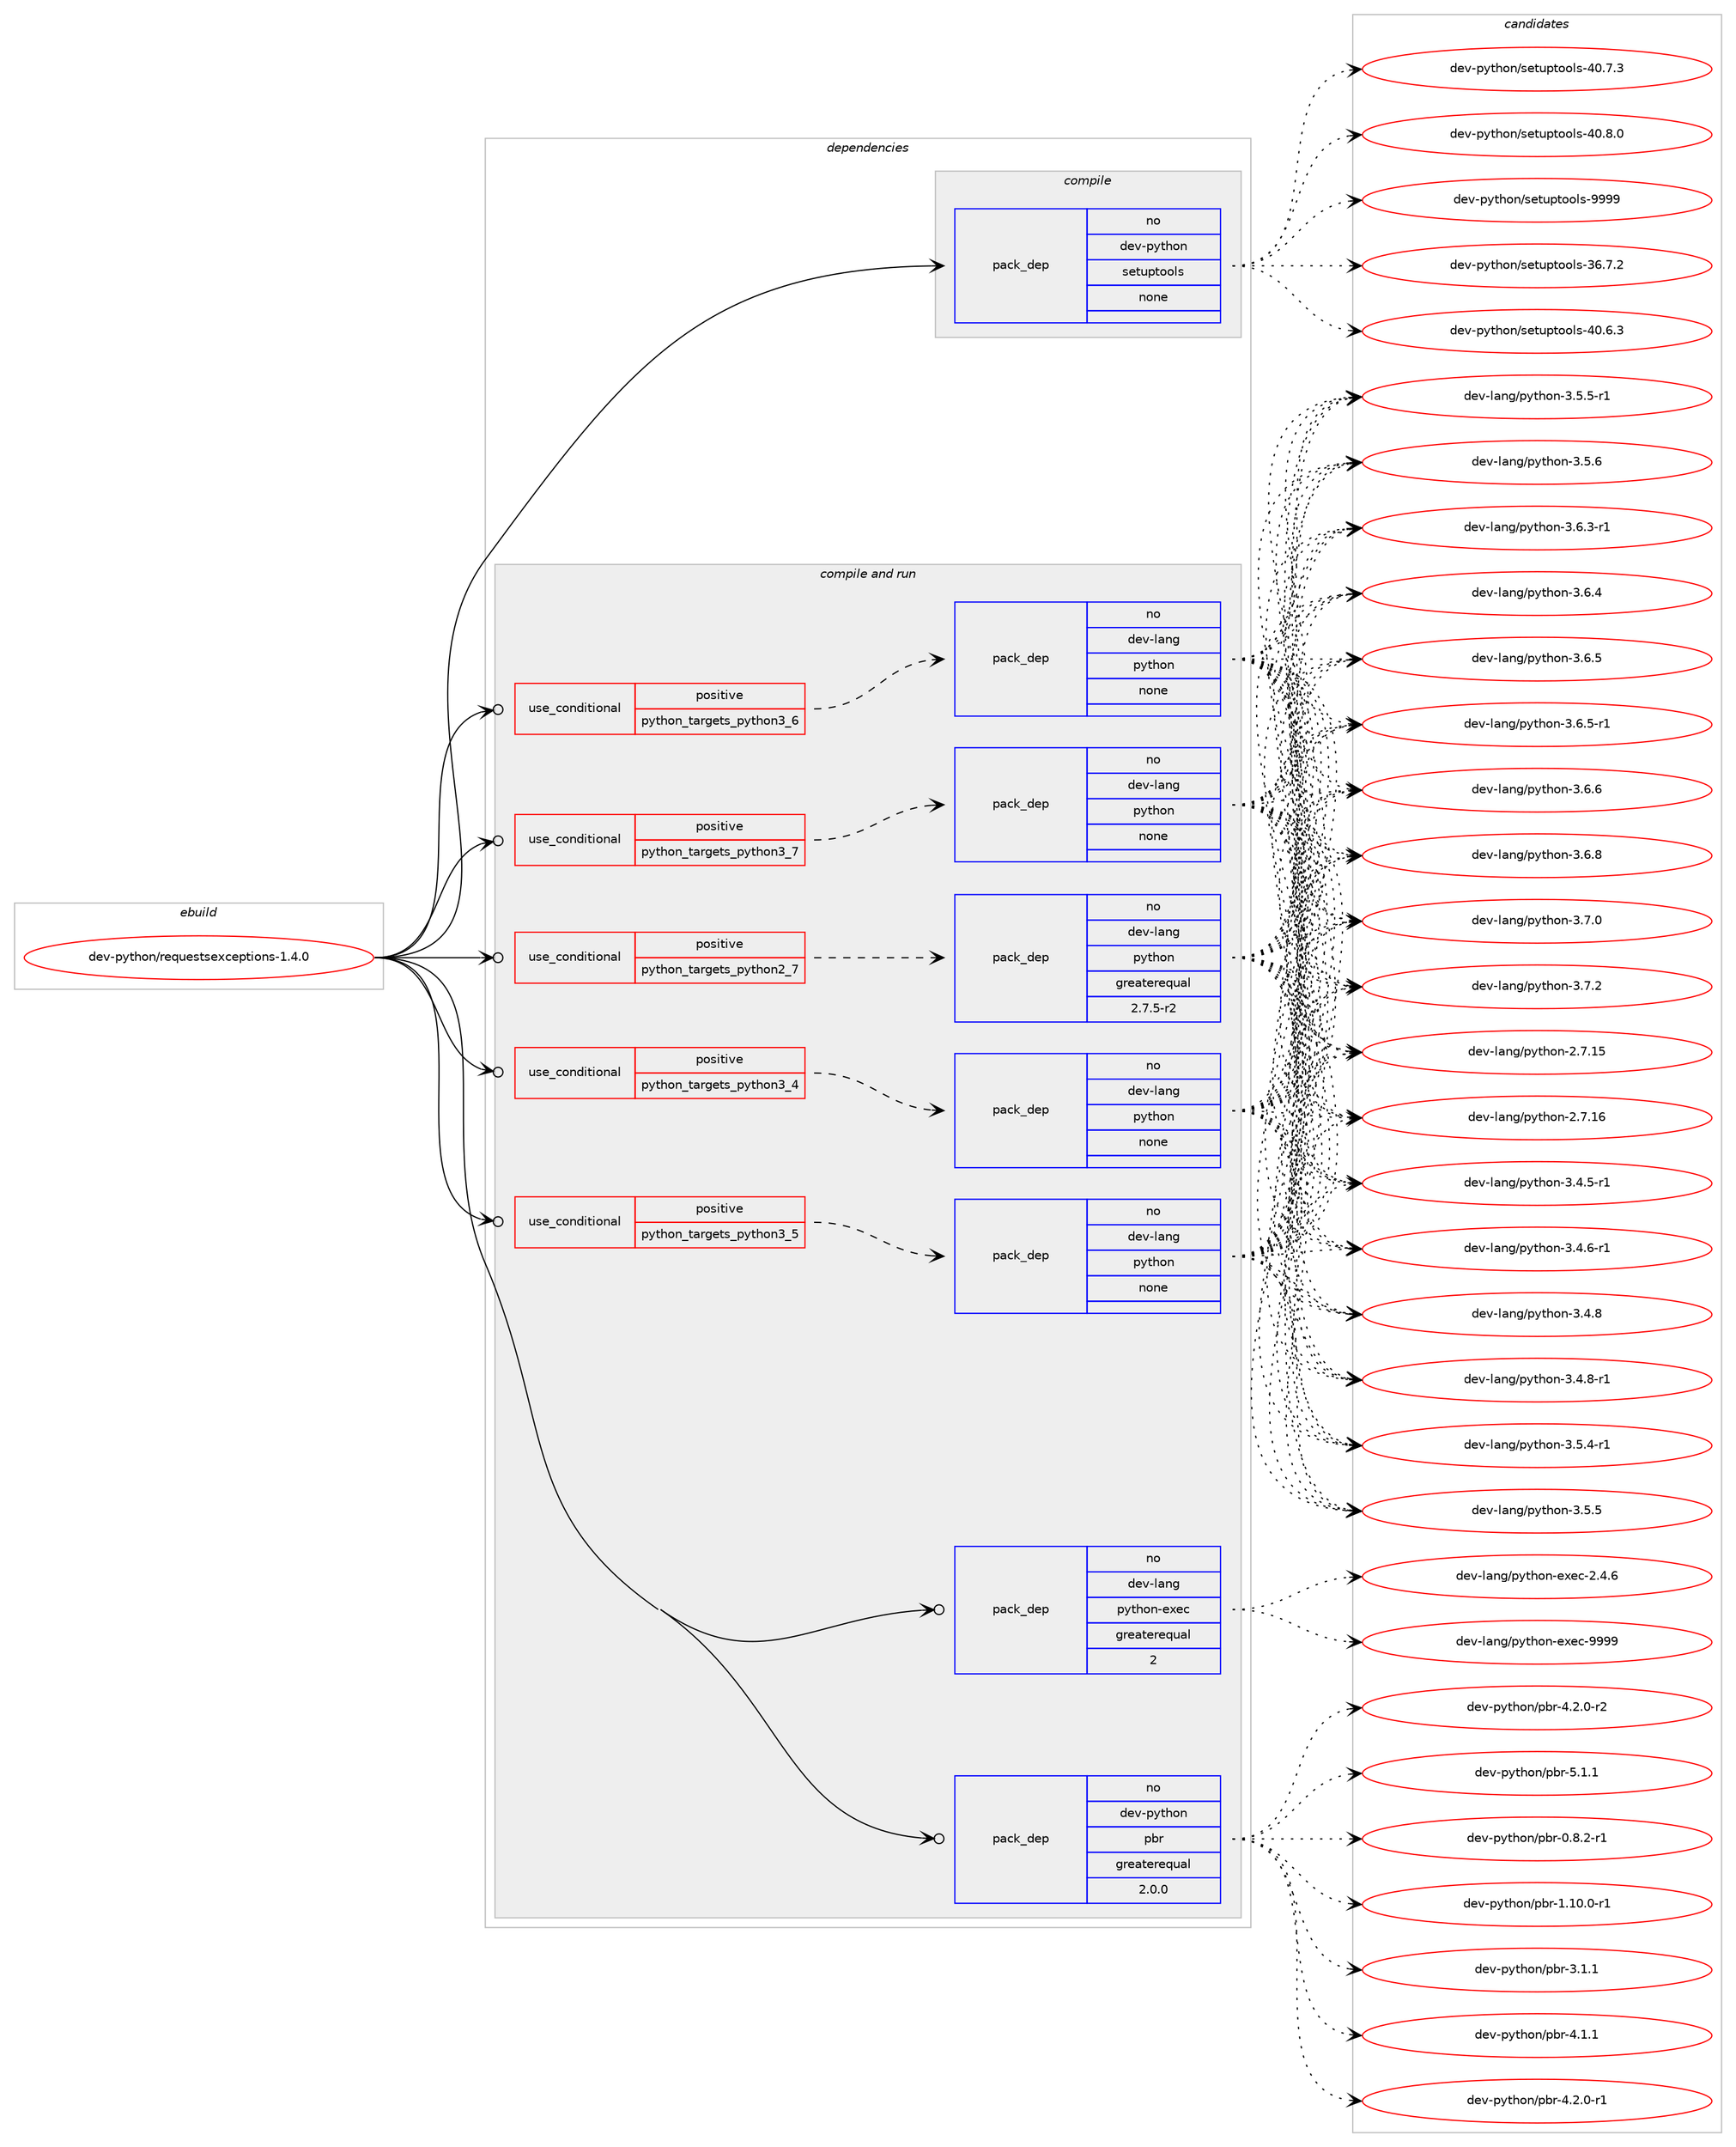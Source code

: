 digraph prolog {

# *************
# Graph options
# *************

newrank=true;
concentrate=true;
compound=true;
graph [rankdir=LR,fontname=Helvetica,fontsize=10,ranksep=1.5];#, ranksep=2.5, nodesep=0.2];
edge  [arrowhead=vee];
node  [fontname=Helvetica,fontsize=10];

# **********
# The ebuild
# **********

subgraph cluster_leftcol {
color=gray;
rank=same;
label=<<i>ebuild</i>>;
id [label="dev-python/requestsexceptions-1.4.0", color=red, width=4, href="../dev-python/requestsexceptions-1.4.0.svg"];
}

# ****************
# The dependencies
# ****************

subgraph cluster_midcol {
color=gray;
label=<<i>dependencies</i>>;
subgraph cluster_compile {
fillcolor="#eeeeee";
style=filled;
label=<<i>compile</i>>;
subgraph pack1031914 {
dependency1439135 [label=<<TABLE BORDER="0" CELLBORDER="1" CELLSPACING="0" CELLPADDING="4" WIDTH="220"><TR><TD ROWSPAN="6" CELLPADDING="30">pack_dep</TD></TR><TR><TD WIDTH="110">no</TD></TR><TR><TD>dev-python</TD></TR><TR><TD>setuptools</TD></TR><TR><TD>none</TD></TR><TR><TD></TD></TR></TABLE>>, shape=none, color=blue];
}
id:e -> dependency1439135:w [weight=20,style="solid",arrowhead="vee"];
}
subgraph cluster_compileandrun {
fillcolor="#eeeeee";
style=filled;
label=<<i>compile and run</i>>;
subgraph cond383859 {
dependency1439136 [label=<<TABLE BORDER="0" CELLBORDER="1" CELLSPACING="0" CELLPADDING="4"><TR><TD ROWSPAN="3" CELLPADDING="10">use_conditional</TD></TR><TR><TD>positive</TD></TR><TR><TD>python_targets_python2_7</TD></TR></TABLE>>, shape=none, color=red];
subgraph pack1031915 {
dependency1439137 [label=<<TABLE BORDER="0" CELLBORDER="1" CELLSPACING="0" CELLPADDING="4" WIDTH="220"><TR><TD ROWSPAN="6" CELLPADDING="30">pack_dep</TD></TR><TR><TD WIDTH="110">no</TD></TR><TR><TD>dev-lang</TD></TR><TR><TD>python</TD></TR><TR><TD>greaterequal</TD></TR><TR><TD>2.7.5-r2</TD></TR></TABLE>>, shape=none, color=blue];
}
dependency1439136:e -> dependency1439137:w [weight=20,style="dashed",arrowhead="vee"];
}
id:e -> dependency1439136:w [weight=20,style="solid",arrowhead="odotvee"];
subgraph cond383860 {
dependency1439138 [label=<<TABLE BORDER="0" CELLBORDER="1" CELLSPACING="0" CELLPADDING="4"><TR><TD ROWSPAN="3" CELLPADDING="10">use_conditional</TD></TR><TR><TD>positive</TD></TR><TR><TD>python_targets_python3_4</TD></TR></TABLE>>, shape=none, color=red];
subgraph pack1031916 {
dependency1439139 [label=<<TABLE BORDER="0" CELLBORDER="1" CELLSPACING="0" CELLPADDING="4" WIDTH="220"><TR><TD ROWSPAN="6" CELLPADDING="30">pack_dep</TD></TR><TR><TD WIDTH="110">no</TD></TR><TR><TD>dev-lang</TD></TR><TR><TD>python</TD></TR><TR><TD>none</TD></TR><TR><TD></TD></TR></TABLE>>, shape=none, color=blue];
}
dependency1439138:e -> dependency1439139:w [weight=20,style="dashed",arrowhead="vee"];
}
id:e -> dependency1439138:w [weight=20,style="solid",arrowhead="odotvee"];
subgraph cond383861 {
dependency1439140 [label=<<TABLE BORDER="0" CELLBORDER="1" CELLSPACING="0" CELLPADDING="4"><TR><TD ROWSPAN="3" CELLPADDING="10">use_conditional</TD></TR><TR><TD>positive</TD></TR><TR><TD>python_targets_python3_5</TD></TR></TABLE>>, shape=none, color=red];
subgraph pack1031917 {
dependency1439141 [label=<<TABLE BORDER="0" CELLBORDER="1" CELLSPACING="0" CELLPADDING="4" WIDTH="220"><TR><TD ROWSPAN="6" CELLPADDING="30">pack_dep</TD></TR><TR><TD WIDTH="110">no</TD></TR><TR><TD>dev-lang</TD></TR><TR><TD>python</TD></TR><TR><TD>none</TD></TR><TR><TD></TD></TR></TABLE>>, shape=none, color=blue];
}
dependency1439140:e -> dependency1439141:w [weight=20,style="dashed",arrowhead="vee"];
}
id:e -> dependency1439140:w [weight=20,style="solid",arrowhead="odotvee"];
subgraph cond383862 {
dependency1439142 [label=<<TABLE BORDER="0" CELLBORDER="1" CELLSPACING="0" CELLPADDING="4"><TR><TD ROWSPAN="3" CELLPADDING="10">use_conditional</TD></TR><TR><TD>positive</TD></TR><TR><TD>python_targets_python3_6</TD></TR></TABLE>>, shape=none, color=red];
subgraph pack1031918 {
dependency1439143 [label=<<TABLE BORDER="0" CELLBORDER="1" CELLSPACING="0" CELLPADDING="4" WIDTH="220"><TR><TD ROWSPAN="6" CELLPADDING="30">pack_dep</TD></TR><TR><TD WIDTH="110">no</TD></TR><TR><TD>dev-lang</TD></TR><TR><TD>python</TD></TR><TR><TD>none</TD></TR><TR><TD></TD></TR></TABLE>>, shape=none, color=blue];
}
dependency1439142:e -> dependency1439143:w [weight=20,style="dashed",arrowhead="vee"];
}
id:e -> dependency1439142:w [weight=20,style="solid",arrowhead="odotvee"];
subgraph cond383863 {
dependency1439144 [label=<<TABLE BORDER="0" CELLBORDER="1" CELLSPACING="0" CELLPADDING="4"><TR><TD ROWSPAN="3" CELLPADDING="10">use_conditional</TD></TR><TR><TD>positive</TD></TR><TR><TD>python_targets_python3_7</TD></TR></TABLE>>, shape=none, color=red];
subgraph pack1031919 {
dependency1439145 [label=<<TABLE BORDER="0" CELLBORDER="1" CELLSPACING="0" CELLPADDING="4" WIDTH="220"><TR><TD ROWSPAN="6" CELLPADDING="30">pack_dep</TD></TR><TR><TD WIDTH="110">no</TD></TR><TR><TD>dev-lang</TD></TR><TR><TD>python</TD></TR><TR><TD>none</TD></TR><TR><TD></TD></TR></TABLE>>, shape=none, color=blue];
}
dependency1439144:e -> dependency1439145:w [weight=20,style="dashed",arrowhead="vee"];
}
id:e -> dependency1439144:w [weight=20,style="solid",arrowhead="odotvee"];
subgraph pack1031920 {
dependency1439146 [label=<<TABLE BORDER="0" CELLBORDER="1" CELLSPACING="0" CELLPADDING="4" WIDTH="220"><TR><TD ROWSPAN="6" CELLPADDING="30">pack_dep</TD></TR><TR><TD WIDTH="110">no</TD></TR><TR><TD>dev-lang</TD></TR><TR><TD>python-exec</TD></TR><TR><TD>greaterequal</TD></TR><TR><TD>2</TD></TR></TABLE>>, shape=none, color=blue];
}
id:e -> dependency1439146:w [weight=20,style="solid",arrowhead="odotvee"];
subgraph pack1031921 {
dependency1439147 [label=<<TABLE BORDER="0" CELLBORDER="1" CELLSPACING="0" CELLPADDING="4" WIDTH="220"><TR><TD ROWSPAN="6" CELLPADDING="30">pack_dep</TD></TR><TR><TD WIDTH="110">no</TD></TR><TR><TD>dev-python</TD></TR><TR><TD>pbr</TD></TR><TR><TD>greaterequal</TD></TR><TR><TD>2.0.0</TD></TR></TABLE>>, shape=none, color=blue];
}
id:e -> dependency1439147:w [weight=20,style="solid",arrowhead="odotvee"];
}
subgraph cluster_run {
fillcolor="#eeeeee";
style=filled;
label=<<i>run</i>>;
}
}

# **************
# The candidates
# **************

subgraph cluster_choices {
rank=same;
color=gray;
label=<<i>candidates</i>>;

subgraph choice1031914 {
color=black;
nodesep=1;
choice100101118451121211161041111104711510111611711211611111110811545515446554650 [label="dev-python/setuptools-36.7.2", color=red, width=4,href="../dev-python/setuptools-36.7.2.svg"];
choice100101118451121211161041111104711510111611711211611111110811545524846544651 [label="dev-python/setuptools-40.6.3", color=red, width=4,href="../dev-python/setuptools-40.6.3.svg"];
choice100101118451121211161041111104711510111611711211611111110811545524846554651 [label="dev-python/setuptools-40.7.3", color=red, width=4,href="../dev-python/setuptools-40.7.3.svg"];
choice100101118451121211161041111104711510111611711211611111110811545524846564648 [label="dev-python/setuptools-40.8.0", color=red, width=4,href="../dev-python/setuptools-40.8.0.svg"];
choice10010111845112121116104111110471151011161171121161111111081154557575757 [label="dev-python/setuptools-9999", color=red, width=4,href="../dev-python/setuptools-9999.svg"];
dependency1439135:e -> choice100101118451121211161041111104711510111611711211611111110811545515446554650:w [style=dotted,weight="100"];
dependency1439135:e -> choice100101118451121211161041111104711510111611711211611111110811545524846544651:w [style=dotted,weight="100"];
dependency1439135:e -> choice100101118451121211161041111104711510111611711211611111110811545524846554651:w [style=dotted,weight="100"];
dependency1439135:e -> choice100101118451121211161041111104711510111611711211611111110811545524846564648:w [style=dotted,weight="100"];
dependency1439135:e -> choice10010111845112121116104111110471151011161171121161111111081154557575757:w [style=dotted,weight="100"];
}
subgraph choice1031915 {
color=black;
nodesep=1;
choice10010111845108971101034711212111610411111045504655464953 [label="dev-lang/python-2.7.15", color=red, width=4,href="../dev-lang/python-2.7.15.svg"];
choice10010111845108971101034711212111610411111045504655464954 [label="dev-lang/python-2.7.16", color=red, width=4,href="../dev-lang/python-2.7.16.svg"];
choice1001011184510897110103471121211161041111104551465246534511449 [label="dev-lang/python-3.4.5-r1", color=red, width=4,href="../dev-lang/python-3.4.5-r1.svg"];
choice1001011184510897110103471121211161041111104551465246544511449 [label="dev-lang/python-3.4.6-r1", color=red, width=4,href="../dev-lang/python-3.4.6-r1.svg"];
choice100101118451089711010347112121116104111110455146524656 [label="dev-lang/python-3.4.8", color=red, width=4,href="../dev-lang/python-3.4.8.svg"];
choice1001011184510897110103471121211161041111104551465246564511449 [label="dev-lang/python-3.4.8-r1", color=red, width=4,href="../dev-lang/python-3.4.8-r1.svg"];
choice1001011184510897110103471121211161041111104551465346524511449 [label="dev-lang/python-3.5.4-r1", color=red, width=4,href="../dev-lang/python-3.5.4-r1.svg"];
choice100101118451089711010347112121116104111110455146534653 [label="dev-lang/python-3.5.5", color=red, width=4,href="../dev-lang/python-3.5.5.svg"];
choice1001011184510897110103471121211161041111104551465346534511449 [label="dev-lang/python-3.5.5-r1", color=red, width=4,href="../dev-lang/python-3.5.5-r1.svg"];
choice100101118451089711010347112121116104111110455146534654 [label="dev-lang/python-3.5.6", color=red, width=4,href="../dev-lang/python-3.5.6.svg"];
choice1001011184510897110103471121211161041111104551465446514511449 [label="dev-lang/python-3.6.3-r1", color=red, width=4,href="../dev-lang/python-3.6.3-r1.svg"];
choice100101118451089711010347112121116104111110455146544652 [label="dev-lang/python-3.6.4", color=red, width=4,href="../dev-lang/python-3.6.4.svg"];
choice100101118451089711010347112121116104111110455146544653 [label="dev-lang/python-3.6.5", color=red, width=4,href="../dev-lang/python-3.6.5.svg"];
choice1001011184510897110103471121211161041111104551465446534511449 [label="dev-lang/python-3.6.5-r1", color=red, width=4,href="../dev-lang/python-3.6.5-r1.svg"];
choice100101118451089711010347112121116104111110455146544654 [label="dev-lang/python-3.6.6", color=red, width=4,href="../dev-lang/python-3.6.6.svg"];
choice100101118451089711010347112121116104111110455146544656 [label="dev-lang/python-3.6.8", color=red, width=4,href="../dev-lang/python-3.6.8.svg"];
choice100101118451089711010347112121116104111110455146554648 [label="dev-lang/python-3.7.0", color=red, width=4,href="../dev-lang/python-3.7.0.svg"];
choice100101118451089711010347112121116104111110455146554650 [label="dev-lang/python-3.7.2", color=red, width=4,href="../dev-lang/python-3.7.2.svg"];
dependency1439137:e -> choice10010111845108971101034711212111610411111045504655464953:w [style=dotted,weight="100"];
dependency1439137:e -> choice10010111845108971101034711212111610411111045504655464954:w [style=dotted,weight="100"];
dependency1439137:e -> choice1001011184510897110103471121211161041111104551465246534511449:w [style=dotted,weight="100"];
dependency1439137:e -> choice1001011184510897110103471121211161041111104551465246544511449:w [style=dotted,weight="100"];
dependency1439137:e -> choice100101118451089711010347112121116104111110455146524656:w [style=dotted,weight="100"];
dependency1439137:e -> choice1001011184510897110103471121211161041111104551465246564511449:w [style=dotted,weight="100"];
dependency1439137:e -> choice1001011184510897110103471121211161041111104551465346524511449:w [style=dotted,weight="100"];
dependency1439137:e -> choice100101118451089711010347112121116104111110455146534653:w [style=dotted,weight="100"];
dependency1439137:e -> choice1001011184510897110103471121211161041111104551465346534511449:w [style=dotted,weight="100"];
dependency1439137:e -> choice100101118451089711010347112121116104111110455146534654:w [style=dotted,weight="100"];
dependency1439137:e -> choice1001011184510897110103471121211161041111104551465446514511449:w [style=dotted,weight="100"];
dependency1439137:e -> choice100101118451089711010347112121116104111110455146544652:w [style=dotted,weight="100"];
dependency1439137:e -> choice100101118451089711010347112121116104111110455146544653:w [style=dotted,weight="100"];
dependency1439137:e -> choice1001011184510897110103471121211161041111104551465446534511449:w [style=dotted,weight="100"];
dependency1439137:e -> choice100101118451089711010347112121116104111110455146544654:w [style=dotted,weight="100"];
dependency1439137:e -> choice100101118451089711010347112121116104111110455146544656:w [style=dotted,weight="100"];
dependency1439137:e -> choice100101118451089711010347112121116104111110455146554648:w [style=dotted,weight="100"];
dependency1439137:e -> choice100101118451089711010347112121116104111110455146554650:w [style=dotted,weight="100"];
}
subgraph choice1031916 {
color=black;
nodesep=1;
choice10010111845108971101034711212111610411111045504655464953 [label="dev-lang/python-2.7.15", color=red, width=4,href="../dev-lang/python-2.7.15.svg"];
choice10010111845108971101034711212111610411111045504655464954 [label="dev-lang/python-2.7.16", color=red, width=4,href="../dev-lang/python-2.7.16.svg"];
choice1001011184510897110103471121211161041111104551465246534511449 [label="dev-lang/python-3.4.5-r1", color=red, width=4,href="../dev-lang/python-3.4.5-r1.svg"];
choice1001011184510897110103471121211161041111104551465246544511449 [label="dev-lang/python-3.4.6-r1", color=red, width=4,href="../dev-lang/python-3.4.6-r1.svg"];
choice100101118451089711010347112121116104111110455146524656 [label="dev-lang/python-3.4.8", color=red, width=4,href="../dev-lang/python-3.4.8.svg"];
choice1001011184510897110103471121211161041111104551465246564511449 [label="dev-lang/python-3.4.8-r1", color=red, width=4,href="../dev-lang/python-3.4.8-r1.svg"];
choice1001011184510897110103471121211161041111104551465346524511449 [label="dev-lang/python-3.5.4-r1", color=red, width=4,href="../dev-lang/python-3.5.4-r1.svg"];
choice100101118451089711010347112121116104111110455146534653 [label="dev-lang/python-3.5.5", color=red, width=4,href="../dev-lang/python-3.5.5.svg"];
choice1001011184510897110103471121211161041111104551465346534511449 [label="dev-lang/python-3.5.5-r1", color=red, width=4,href="../dev-lang/python-3.5.5-r1.svg"];
choice100101118451089711010347112121116104111110455146534654 [label="dev-lang/python-3.5.6", color=red, width=4,href="../dev-lang/python-3.5.6.svg"];
choice1001011184510897110103471121211161041111104551465446514511449 [label="dev-lang/python-3.6.3-r1", color=red, width=4,href="../dev-lang/python-3.6.3-r1.svg"];
choice100101118451089711010347112121116104111110455146544652 [label="dev-lang/python-3.6.4", color=red, width=4,href="../dev-lang/python-3.6.4.svg"];
choice100101118451089711010347112121116104111110455146544653 [label="dev-lang/python-3.6.5", color=red, width=4,href="../dev-lang/python-3.6.5.svg"];
choice1001011184510897110103471121211161041111104551465446534511449 [label="dev-lang/python-3.6.5-r1", color=red, width=4,href="../dev-lang/python-3.6.5-r1.svg"];
choice100101118451089711010347112121116104111110455146544654 [label="dev-lang/python-3.6.6", color=red, width=4,href="../dev-lang/python-3.6.6.svg"];
choice100101118451089711010347112121116104111110455146544656 [label="dev-lang/python-3.6.8", color=red, width=4,href="../dev-lang/python-3.6.8.svg"];
choice100101118451089711010347112121116104111110455146554648 [label="dev-lang/python-3.7.0", color=red, width=4,href="../dev-lang/python-3.7.0.svg"];
choice100101118451089711010347112121116104111110455146554650 [label="dev-lang/python-3.7.2", color=red, width=4,href="../dev-lang/python-3.7.2.svg"];
dependency1439139:e -> choice10010111845108971101034711212111610411111045504655464953:w [style=dotted,weight="100"];
dependency1439139:e -> choice10010111845108971101034711212111610411111045504655464954:w [style=dotted,weight="100"];
dependency1439139:e -> choice1001011184510897110103471121211161041111104551465246534511449:w [style=dotted,weight="100"];
dependency1439139:e -> choice1001011184510897110103471121211161041111104551465246544511449:w [style=dotted,weight="100"];
dependency1439139:e -> choice100101118451089711010347112121116104111110455146524656:w [style=dotted,weight="100"];
dependency1439139:e -> choice1001011184510897110103471121211161041111104551465246564511449:w [style=dotted,weight="100"];
dependency1439139:e -> choice1001011184510897110103471121211161041111104551465346524511449:w [style=dotted,weight="100"];
dependency1439139:e -> choice100101118451089711010347112121116104111110455146534653:w [style=dotted,weight="100"];
dependency1439139:e -> choice1001011184510897110103471121211161041111104551465346534511449:w [style=dotted,weight="100"];
dependency1439139:e -> choice100101118451089711010347112121116104111110455146534654:w [style=dotted,weight="100"];
dependency1439139:e -> choice1001011184510897110103471121211161041111104551465446514511449:w [style=dotted,weight="100"];
dependency1439139:e -> choice100101118451089711010347112121116104111110455146544652:w [style=dotted,weight="100"];
dependency1439139:e -> choice100101118451089711010347112121116104111110455146544653:w [style=dotted,weight="100"];
dependency1439139:e -> choice1001011184510897110103471121211161041111104551465446534511449:w [style=dotted,weight="100"];
dependency1439139:e -> choice100101118451089711010347112121116104111110455146544654:w [style=dotted,weight="100"];
dependency1439139:e -> choice100101118451089711010347112121116104111110455146544656:w [style=dotted,weight="100"];
dependency1439139:e -> choice100101118451089711010347112121116104111110455146554648:w [style=dotted,weight="100"];
dependency1439139:e -> choice100101118451089711010347112121116104111110455146554650:w [style=dotted,weight="100"];
}
subgraph choice1031917 {
color=black;
nodesep=1;
choice10010111845108971101034711212111610411111045504655464953 [label="dev-lang/python-2.7.15", color=red, width=4,href="../dev-lang/python-2.7.15.svg"];
choice10010111845108971101034711212111610411111045504655464954 [label="dev-lang/python-2.7.16", color=red, width=4,href="../dev-lang/python-2.7.16.svg"];
choice1001011184510897110103471121211161041111104551465246534511449 [label="dev-lang/python-3.4.5-r1", color=red, width=4,href="../dev-lang/python-3.4.5-r1.svg"];
choice1001011184510897110103471121211161041111104551465246544511449 [label="dev-lang/python-3.4.6-r1", color=red, width=4,href="../dev-lang/python-3.4.6-r1.svg"];
choice100101118451089711010347112121116104111110455146524656 [label="dev-lang/python-3.4.8", color=red, width=4,href="../dev-lang/python-3.4.8.svg"];
choice1001011184510897110103471121211161041111104551465246564511449 [label="dev-lang/python-3.4.8-r1", color=red, width=4,href="../dev-lang/python-3.4.8-r1.svg"];
choice1001011184510897110103471121211161041111104551465346524511449 [label="dev-lang/python-3.5.4-r1", color=red, width=4,href="../dev-lang/python-3.5.4-r1.svg"];
choice100101118451089711010347112121116104111110455146534653 [label="dev-lang/python-3.5.5", color=red, width=4,href="../dev-lang/python-3.5.5.svg"];
choice1001011184510897110103471121211161041111104551465346534511449 [label="dev-lang/python-3.5.5-r1", color=red, width=4,href="../dev-lang/python-3.5.5-r1.svg"];
choice100101118451089711010347112121116104111110455146534654 [label="dev-lang/python-3.5.6", color=red, width=4,href="../dev-lang/python-3.5.6.svg"];
choice1001011184510897110103471121211161041111104551465446514511449 [label="dev-lang/python-3.6.3-r1", color=red, width=4,href="../dev-lang/python-3.6.3-r1.svg"];
choice100101118451089711010347112121116104111110455146544652 [label="dev-lang/python-3.6.4", color=red, width=4,href="../dev-lang/python-3.6.4.svg"];
choice100101118451089711010347112121116104111110455146544653 [label="dev-lang/python-3.6.5", color=red, width=4,href="../dev-lang/python-3.6.5.svg"];
choice1001011184510897110103471121211161041111104551465446534511449 [label="dev-lang/python-3.6.5-r1", color=red, width=4,href="../dev-lang/python-3.6.5-r1.svg"];
choice100101118451089711010347112121116104111110455146544654 [label="dev-lang/python-3.6.6", color=red, width=4,href="../dev-lang/python-3.6.6.svg"];
choice100101118451089711010347112121116104111110455146544656 [label="dev-lang/python-3.6.8", color=red, width=4,href="../dev-lang/python-3.6.8.svg"];
choice100101118451089711010347112121116104111110455146554648 [label="dev-lang/python-3.7.0", color=red, width=4,href="../dev-lang/python-3.7.0.svg"];
choice100101118451089711010347112121116104111110455146554650 [label="dev-lang/python-3.7.2", color=red, width=4,href="../dev-lang/python-3.7.2.svg"];
dependency1439141:e -> choice10010111845108971101034711212111610411111045504655464953:w [style=dotted,weight="100"];
dependency1439141:e -> choice10010111845108971101034711212111610411111045504655464954:w [style=dotted,weight="100"];
dependency1439141:e -> choice1001011184510897110103471121211161041111104551465246534511449:w [style=dotted,weight="100"];
dependency1439141:e -> choice1001011184510897110103471121211161041111104551465246544511449:w [style=dotted,weight="100"];
dependency1439141:e -> choice100101118451089711010347112121116104111110455146524656:w [style=dotted,weight="100"];
dependency1439141:e -> choice1001011184510897110103471121211161041111104551465246564511449:w [style=dotted,weight="100"];
dependency1439141:e -> choice1001011184510897110103471121211161041111104551465346524511449:w [style=dotted,weight="100"];
dependency1439141:e -> choice100101118451089711010347112121116104111110455146534653:w [style=dotted,weight="100"];
dependency1439141:e -> choice1001011184510897110103471121211161041111104551465346534511449:w [style=dotted,weight="100"];
dependency1439141:e -> choice100101118451089711010347112121116104111110455146534654:w [style=dotted,weight="100"];
dependency1439141:e -> choice1001011184510897110103471121211161041111104551465446514511449:w [style=dotted,weight="100"];
dependency1439141:e -> choice100101118451089711010347112121116104111110455146544652:w [style=dotted,weight="100"];
dependency1439141:e -> choice100101118451089711010347112121116104111110455146544653:w [style=dotted,weight="100"];
dependency1439141:e -> choice1001011184510897110103471121211161041111104551465446534511449:w [style=dotted,weight="100"];
dependency1439141:e -> choice100101118451089711010347112121116104111110455146544654:w [style=dotted,weight="100"];
dependency1439141:e -> choice100101118451089711010347112121116104111110455146544656:w [style=dotted,weight="100"];
dependency1439141:e -> choice100101118451089711010347112121116104111110455146554648:w [style=dotted,weight="100"];
dependency1439141:e -> choice100101118451089711010347112121116104111110455146554650:w [style=dotted,weight="100"];
}
subgraph choice1031918 {
color=black;
nodesep=1;
choice10010111845108971101034711212111610411111045504655464953 [label="dev-lang/python-2.7.15", color=red, width=4,href="../dev-lang/python-2.7.15.svg"];
choice10010111845108971101034711212111610411111045504655464954 [label="dev-lang/python-2.7.16", color=red, width=4,href="../dev-lang/python-2.7.16.svg"];
choice1001011184510897110103471121211161041111104551465246534511449 [label="dev-lang/python-3.4.5-r1", color=red, width=4,href="../dev-lang/python-3.4.5-r1.svg"];
choice1001011184510897110103471121211161041111104551465246544511449 [label="dev-lang/python-3.4.6-r1", color=red, width=4,href="../dev-lang/python-3.4.6-r1.svg"];
choice100101118451089711010347112121116104111110455146524656 [label="dev-lang/python-3.4.8", color=red, width=4,href="../dev-lang/python-3.4.8.svg"];
choice1001011184510897110103471121211161041111104551465246564511449 [label="dev-lang/python-3.4.8-r1", color=red, width=4,href="../dev-lang/python-3.4.8-r1.svg"];
choice1001011184510897110103471121211161041111104551465346524511449 [label="dev-lang/python-3.5.4-r1", color=red, width=4,href="../dev-lang/python-3.5.4-r1.svg"];
choice100101118451089711010347112121116104111110455146534653 [label="dev-lang/python-3.5.5", color=red, width=4,href="../dev-lang/python-3.5.5.svg"];
choice1001011184510897110103471121211161041111104551465346534511449 [label="dev-lang/python-3.5.5-r1", color=red, width=4,href="../dev-lang/python-3.5.5-r1.svg"];
choice100101118451089711010347112121116104111110455146534654 [label="dev-lang/python-3.5.6", color=red, width=4,href="../dev-lang/python-3.5.6.svg"];
choice1001011184510897110103471121211161041111104551465446514511449 [label="dev-lang/python-3.6.3-r1", color=red, width=4,href="../dev-lang/python-3.6.3-r1.svg"];
choice100101118451089711010347112121116104111110455146544652 [label="dev-lang/python-3.6.4", color=red, width=4,href="../dev-lang/python-3.6.4.svg"];
choice100101118451089711010347112121116104111110455146544653 [label="dev-lang/python-3.6.5", color=red, width=4,href="../dev-lang/python-3.6.5.svg"];
choice1001011184510897110103471121211161041111104551465446534511449 [label="dev-lang/python-3.6.5-r1", color=red, width=4,href="../dev-lang/python-3.6.5-r1.svg"];
choice100101118451089711010347112121116104111110455146544654 [label="dev-lang/python-3.6.6", color=red, width=4,href="../dev-lang/python-3.6.6.svg"];
choice100101118451089711010347112121116104111110455146544656 [label="dev-lang/python-3.6.8", color=red, width=4,href="../dev-lang/python-3.6.8.svg"];
choice100101118451089711010347112121116104111110455146554648 [label="dev-lang/python-3.7.0", color=red, width=4,href="../dev-lang/python-3.7.0.svg"];
choice100101118451089711010347112121116104111110455146554650 [label="dev-lang/python-3.7.2", color=red, width=4,href="../dev-lang/python-3.7.2.svg"];
dependency1439143:e -> choice10010111845108971101034711212111610411111045504655464953:w [style=dotted,weight="100"];
dependency1439143:e -> choice10010111845108971101034711212111610411111045504655464954:w [style=dotted,weight="100"];
dependency1439143:e -> choice1001011184510897110103471121211161041111104551465246534511449:w [style=dotted,weight="100"];
dependency1439143:e -> choice1001011184510897110103471121211161041111104551465246544511449:w [style=dotted,weight="100"];
dependency1439143:e -> choice100101118451089711010347112121116104111110455146524656:w [style=dotted,weight="100"];
dependency1439143:e -> choice1001011184510897110103471121211161041111104551465246564511449:w [style=dotted,weight="100"];
dependency1439143:e -> choice1001011184510897110103471121211161041111104551465346524511449:w [style=dotted,weight="100"];
dependency1439143:e -> choice100101118451089711010347112121116104111110455146534653:w [style=dotted,weight="100"];
dependency1439143:e -> choice1001011184510897110103471121211161041111104551465346534511449:w [style=dotted,weight="100"];
dependency1439143:e -> choice100101118451089711010347112121116104111110455146534654:w [style=dotted,weight="100"];
dependency1439143:e -> choice1001011184510897110103471121211161041111104551465446514511449:w [style=dotted,weight="100"];
dependency1439143:e -> choice100101118451089711010347112121116104111110455146544652:w [style=dotted,weight="100"];
dependency1439143:e -> choice100101118451089711010347112121116104111110455146544653:w [style=dotted,weight="100"];
dependency1439143:e -> choice1001011184510897110103471121211161041111104551465446534511449:w [style=dotted,weight="100"];
dependency1439143:e -> choice100101118451089711010347112121116104111110455146544654:w [style=dotted,weight="100"];
dependency1439143:e -> choice100101118451089711010347112121116104111110455146544656:w [style=dotted,weight="100"];
dependency1439143:e -> choice100101118451089711010347112121116104111110455146554648:w [style=dotted,weight="100"];
dependency1439143:e -> choice100101118451089711010347112121116104111110455146554650:w [style=dotted,weight="100"];
}
subgraph choice1031919 {
color=black;
nodesep=1;
choice10010111845108971101034711212111610411111045504655464953 [label="dev-lang/python-2.7.15", color=red, width=4,href="../dev-lang/python-2.7.15.svg"];
choice10010111845108971101034711212111610411111045504655464954 [label="dev-lang/python-2.7.16", color=red, width=4,href="../dev-lang/python-2.7.16.svg"];
choice1001011184510897110103471121211161041111104551465246534511449 [label="dev-lang/python-3.4.5-r1", color=red, width=4,href="../dev-lang/python-3.4.5-r1.svg"];
choice1001011184510897110103471121211161041111104551465246544511449 [label="dev-lang/python-3.4.6-r1", color=red, width=4,href="../dev-lang/python-3.4.6-r1.svg"];
choice100101118451089711010347112121116104111110455146524656 [label="dev-lang/python-3.4.8", color=red, width=4,href="../dev-lang/python-3.4.8.svg"];
choice1001011184510897110103471121211161041111104551465246564511449 [label="dev-lang/python-3.4.8-r1", color=red, width=4,href="../dev-lang/python-3.4.8-r1.svg"];
choice1001011184510897110103471121211161041111104551465346524511449 [label="dev-lang/python-3.5.4-r1", color=red, width=4,href="../dev-lang/python-3.5.4-r1.svg"];
choice100101118451089711010347112121116104111110455146534653 [label="dev-lang/python-3.5.5", color=red, width=4,href="../dev-lang/python-3.5.5.svg"];
choice1001011184510897110103471121211161041111104551465346534511449 [label="dev-lang/python-3.5.5-r1", color=red, width=4,href="../dev-lang/python-3.5.5-r1.svg"];
choice100101118451089711010347112121116104111110455146534654 [label="dev-lang/python-3.5.6", color=red, width=4,href="../dev-lang/python-3.5.6.svg"];
choice1001011184510897110103471121211161041111104551465446514511449 [label="dev-lang/python-3.6.3-r1", color=red, width=4,href="../dev-lang/python-3.6.3-r1.svg"];
choice100101118451089711010347112121116104111110455146544652 [label="dev-lang/python-3.6.4", color=red, width=4,href="../dev-lang/python-3.6.4.svg"];
choice100101118451089711010347112121116104111110455146544653 [label="dev-lang/python-3.6.5", color=red, width=4,href="../dev-lang/python-3.6.5.svg"];
choice1001011184510897110103471121211161041111104551465446534511449 [label="dev-lang/python-3.6.5-r1", color=red, width=4,href="../dev-lang/python-3.6.5-r1.svg"];
choice100101118451089711010347112121116104111110455146544654 [label="dev-lang/python-3.6.6", color=red, width=4,href="../dev-lang/python-3.6.6.svg"];
choice100101118451089711010347112121116104111110455146544656 [label="dev-lang/python-3.6.8", color=red, width=4,href="../dev-lang/python-3.6.8.svg"];
choice100101118451089711010347112121116104111110455146554648 [label="dev-lang/python-3.7.0", color=red, width=4,href="../dev-lang/python-3.7.0.svg"];
choice100101118451089711010347112121116104111110455146554650 [label="dev-lang/python-3.7.2", color=red, width=4,href="../dev-lang/python-3.7.2.svg"];
dependency1439145:e -> choice10010111845108971101034711212111610411111045504655464953:w [style=dotted,weight="100"];
dependency1439145:e -> choice10010111845108971101034711212111610411111045504655464954:w [style=dotted,weight="100"];
dependency1439145:e -> choice1001011184510897110103471121211161041111104551465246534511449:w [style=dotted,weight="100"];
dependency1439145:e -> choice1001011184510897110103471121211161041111104551465246544511449:w [style=dotted,weight="100"];
dependency1439145:e -> choice100101118451089711010347112121116104111110455146524656:w [style=dotted,weight="100"];
dependency1439145:e -> choice1001011184510897110103471121211161041111104551465246564511449:w [style=dotted,weight="100"];
dependency1439145:e -> choice1001011184510897110103471121211161041111104551465346524511449:w [style=dotted,weight="100"];
dependency1439145:e -> choice100101118451089711010347112121116104111110455146534653:w [style=dotted,weight="100"];
dependency1439145:e -> choice1001011184510897110103471121211161041111104551465346534511449:w [style=dotted,weight="100"];
dependency1439145:e -> choice100101118451089711010347112121116104111110455146534654:w [style=dotted,weight="100"];
dependency1439145:e -> choice1001011184510897110103471121211161041111104551465446514511449:w [style=dotted,weight="100"];
dependency1439145:e -> choice100101118451089711010347112121116104111110455146544652:w [style=dotted,weight="100"];
dependency1439145:e -> choice100101118451089711010347112121116104111110455146544653:w [style=dotted,weight="100"];
dependency1439145:e -> choice1001011184510897110103471121211161041111104551465446534511449:w [style=dotted,weight="100"];
dependency1439145:e -> choice100101118451089711010347112121116104111110455146544654:w [style=dotted,weight="100"];
dependency1439145:e -> choice100101118451089711010347112121116104111110455146544656:w [style=dotted,weight="100"];
dependency1439145:e -> choice100101118451089711010347112121116104111110455146554648:w [style=dotted,weight="100"];
dependency1439145:e -> choice100101118451089711010347112121116104111110455146554650:w [style=dotted,weight="100"];
}
subgraph choice1031920 {
color=black;
nodesep=1;
choice1001011184510897110103471121211161041111104510112010199455046524654 [label="dev-lang/python-exec-2.4.6", color=red, width=4,href="../dev-lang/python-exec-2.4.6.svg"];
choice10010111845108971101034711212111610411111045101120101994557575757 [label="dev-lang/python-exec-9999", color=red, width=4,href="../dev-lang/python-exec-9999.svg"];
dependency1439146:e -> choice1001011184510897110103471121211161041111104510112010199455046524654:w [style=dotted,weight="100"];
dependency1439146:e -> choice10010111845108971101034711212111610411111045101120101994557575757:w [style=dotted,weight="100"];
}
subgraph choice1031921 {
color=black;
nodesep=1;
choice1001011184511212111610411111047112981144548465646504511449 [label="dev-python/pbr-0.8.2-r1", color=red, width=4,href="../dev-python/pbr-0.8.2-r1.svg"];
choice100101118451121211161041111104711298114454946494846484511449 [label="dev-python/pbr-1.10.0-r1", color=red, width=4,href="../dev-python/pbr-1.10.0-r1.svg"];
choice100101118451121211161041111104711298114455146494649 [label="dev-python/pbr-3.1.1", color=red, width=4,href="../dev-python/pbr-3.1.1.svg"];
choice100101118451121211161041111104711298114455246494649 [label="dev-python/pbr-4.1.1", color=red, width=4,href="../dev-python/pbr-4.1.1.svg"];
choice1001011184511212111610411111047112981144552465046484511449 [label="dev-python/pbr-4.2.0-r1", color=red, width=4,href="../dev-python/pbr-4.2.0-r1.svg"];
choice1001011184511212111610411111047112981144552465046484511450 [label="dev-python/pbr-4.2.0-r2", color=red, width=4,href="../dev-python/pbr-4.2.0-r2.svg"];
choice100101118451121211161041111104711298114455346494649 [label="dev-python/pbr-5.1.1", color=red, width=4,href="../dev-python/pbr-5.1.1.svg"];
dependency1439147:e -> choice1001011184511212111610411111047112981144548465646504511449:w [style=dotted,weight="100"];
dependency1439147:e -> choice100101118451121211161041111104711298114454946494846484511449:w [style=dotted,weight="100"];
dependency1439147:e -> choice100101118451121211161041111104711298114455146494649:w [style=dotted,weight="100"];
dependency1439147:e -> choice100101118451121211161041111104711298114455246494649:w [style=dotted,weight="100"];
dependency1439147:e -> choice1001011184511212111610411111047112981144552465046484511449:w [style=dotted,weight="100"];
dependency1439147:e -> choice1001011184511212111610411111047112981144552465046484511450:w [style=dotted,weight="100"];
dependency1439147:e -> choice100101118451121211161041111104711298114455346494649:w [style=dotted,weight="100"];
}
}

}
